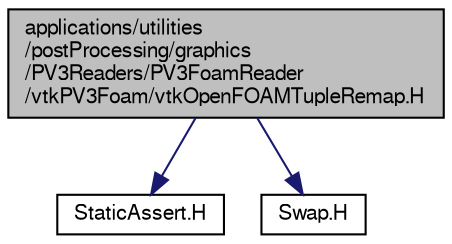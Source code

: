 digraph "applications/utilities/postProcessing/graphics/PV3Readers/PV3FoamReader/vtkPV3Foam/vtkOpenFOAMTupleRemap.H"
{
  bgcolor="transparent";
  edge [fontname="FreeSans",fontsize="10",labelfontname="FreeSans",labelfontsize="10"];
  node [fontname="FreeSans",fontsize="10",shape=record];
  Node0 [label="applications/utilities\l/postProcessing/graphics\l/PV3Readers/PV3FoamReader\l/vtkPV3Foam/vtkOpenFOAMTupleRemap.H",height=0.2,width=0.4,color="black", fillcolor="grey75", style="filled", fontcolor="black"];
  Node0 -> Node1 [color="midnightblue",fontsize="10",style="solid",fontname="FreeSans"];
  Node1 [label="StaticAssert.H",height=0.2,width=0.4,color="black",URL="$a08939.html"];
  Node0 -> Node2 [color="midnightblue",fontsize="10",style="solid",fontname="FreeSans"];
  Node2 [label="Swap.H",height=0.2,width=0.4,color="black",URL="$a12695.html",tooltip="Swap its arguments. "];
}
